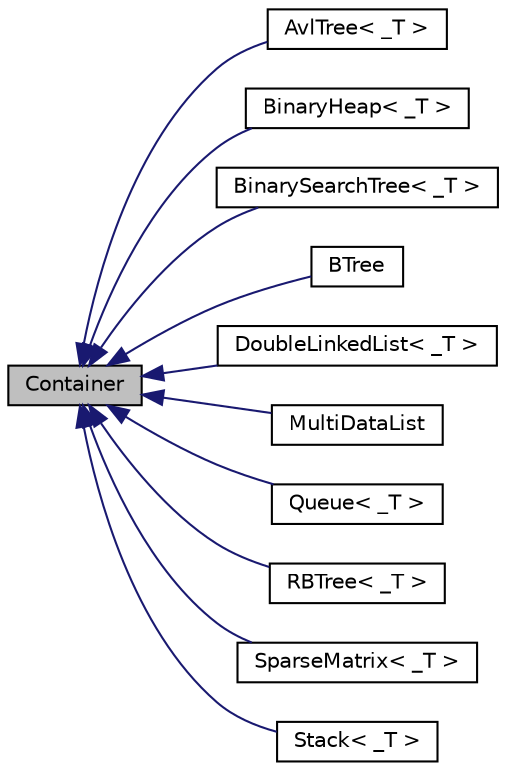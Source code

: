 digraph "Container"
{
 // LATEX_PDF_SIZE
  edge [fontname="Helvetica",fontsize="10",labelfontname="Helvetica",labelfontsize="10"];
  node [fontname="Helvetica",fontsize="10",shape=record];
  rankdir="LR";
  Node1 [label="Container",height=0.2,width=0.4,color="black", fillcolor="grey75", style="filled", fontcolor="black",tooltip=" "];
  Node1 -> Node2 [dir="back",color="midnightblue",fontsize="10",style="solid",fontname="Helvetica"];
  Node2 [label="AvlTree\< _T \>",height=0.2,width=0.4,color="black", fillcolor="white", style="filled",URL="$class_avl_tree.html",tooltip="Use to store data in tree view"];
  Node1 -> Node3 [dir="back",color="midnightblue",fontsize="10",style="solid",fontname="Helvetica"];
  Node3 [label="BinaryHeap\< _T \>",height=0.2,width=0.4,color="black", fillcolor="white", style="filled",URL="$class_binary_heap.html",tooltip="Use to store data and sorting arrays."];
  Node1 -> Node4 [dir="back",color="midnightblue",fontsize="10",style="solid",fontname="Helvetica"];
  Node4 [label="BinarySearchTree\< _T \>",height=0.2,width=0.4,color="black", fillcolor="white", style="filled",URL="$class_binary_search_tree.html",tooltip="Use to store data in tree view."];
  Node1 -> Node5 [dir="back",color="midnightblue",fontsize="10",style="solid",fontname="Helvetica"];
  Node5 [label="BTree",height=0.2,width=0.4,color="black", fillcolor="white", style="filled",URL="$class_b_tree.html",tooltip=" "];
  Node1 -> Node6 [dir="back",color="midnightblue",fontsize="10",style="solid",fontname="Helvetica"];
  Node6 [label="DoubleLinkedList\< _T \>",height=0.2,width=0.4,color="black", fillcolor="white", style="filled",URL="$class_double_linked_list.html",tooltip="Use to store data."];
  Node1 -> Node7 [dir="back",color="midnightblue",fontsize="10",style="solid",fontname="Helvetica"];
  Node7 [label="MultiDataList",height=0.2,width=0.4,color="black", fillcolor="white", style="filled",URL="$class_multi_data_list.html",tooltip=" "];
  Node1 -> Node8 [dir="back",color="midnightblue",fontsize="10",style="solid",fontname="Helvetica"];
  Node8 [label="Queue\< _T \>",height=0.2,width=0.4,color="black", fillcolor="white", style="filled",URL="$class_queue.html",tooltip="Use to store data."];
  Node1 -> Node9 [dir="back",color="midnightblue",fontsize="10",style="solid",fontname="Helvetica"];
  Node9 [label="RBTree\< _T \>",height=0.2,width=0.4,color="black", fillcolor="white", style="filled",URL="$class_r_b_tree.html",tooltip="Use to store data in tree view."];
  Node1 -> Node10 [dir="back",color="midnightblue",fontsize="10",style="solid",fontname="Helvetica"];
  Node10 [label="SparseMatrix\< _T \>",height=0.2,width=0.4,color="black", fillcolor="white", style="filled",URL="$class_sparse_matrix.html",tooltip="Use to store data in matrix view."];
  Node1 -> Node11 [dir="back",color="midnightblue",fontsize="10",style="solid",fontname="Helvetica"];
  Node11 [label="Stack\< _T \>",height=0.2,width=0.4,color="black", fillcolor="white", style="filled",URL="$class_stack.html",tooltip="Use to store data."];
}
